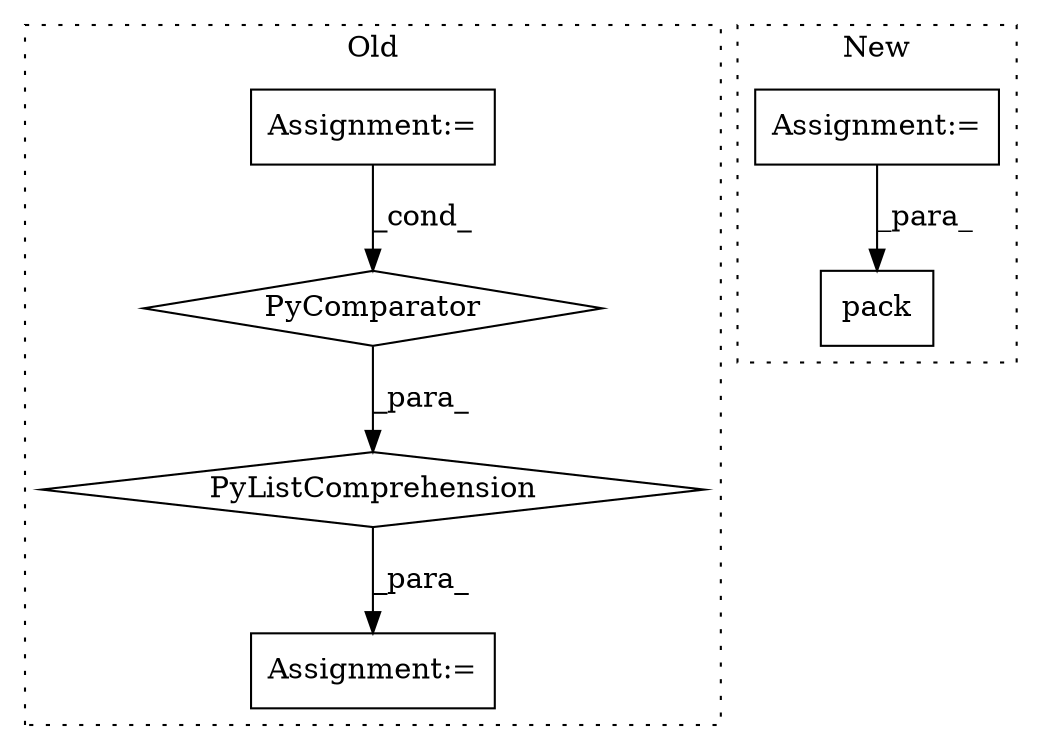 digraph G {
subgraph cluster0 {
1 [label="PyListComprehension" a="109" s="7508" l="111" shape="diamond"];
3 [label="PyComparator" a="113" s="7585" l="26" shape="diamond"];
4 [label="Assignment:=" a="7" s="7633" l="1" shape="box"];
6 [label="Assignment:=" a="7" s="7585" l="26" shape="box"];
label = "Old";
style="dotted";
}
subgraph cluster1 {
2 [label="pack" a="32" s="7472,7511" l="5,1" shape="box"];
5 [label="Assignment:=" a="7" s="7423" l="1" shape="box"];
label = "New";
style="dotted";
}
1 -> 4 [label="_para_"];
3 -> 1 [label="_para_"];
5 -> 2 [label="_para_"];
6 -> 3 [label="_cond_"];
}